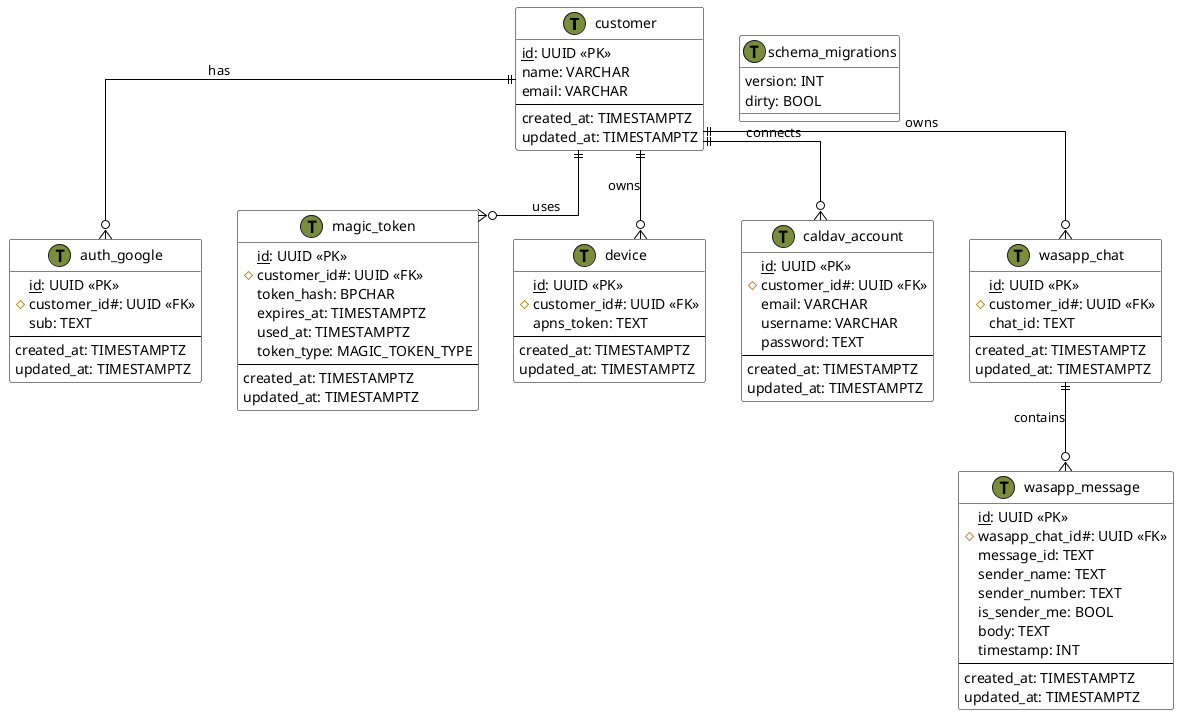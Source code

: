 @startuml Updated Falak ERD

!define table(x) entity x << (T,#7A8D3A) >>
!define primary_key(x) <u>x</u>
!define foreign_key(x) #x#

skinparam linetype ortho
skinparam roundcorner 5
skinparam class {
    BackgroundColor White
    BorderColor Black
    ArrowColor Black
}

table(customer) {
    primary_key(id): UUID <<PK>>
    name: VARCHAR
    email: VARCHAR
    --
    created_at: TIMESTAMPTZ
    updated_at: TIMESTAMPTZ
}

table(auth_google) {
    primary_key(id): UUID <<PK>>
    foreign_key(customer_id): UUID <<FK>>
    sub: TEXT
    --
    created_at: TIMESTAMPTZ
    updated_at: TIMESTAMPTZ
}

table(magic_token) {
    primary_key(id): UUID <<PK>>
    foreign_key(customer_id): UUID <<FK>>
    token_hash: BPCHAR
    expires_at: TIMESTAMPTZ
    used_at: TIMESTAMPTZ
    token_type: MAGIC_TOKEN_TYPE
    --
    created_at: TIMESTAMPTZ
    updated_at: TIMESTAMPTZ
}

table(device) {
    primary_key(id): UUID <<PK>>
    foreign_key(customer_id): UUID <<FK>>
    apns_token: TEXT
    --
    created_at: TIMESTAMPTZ
    updated_at: TIMESTAMPTZ
}

table(caldav_account) {
    primary_key(id): UUID <<PK>>
    foreign_key(customer_id): UUID <<FK>>
    email: VARCHAR
    username: VARCHAR
    password: TEXT
    --
    created_at: TIMESTAMPTZ
    updated_at: TIMESTAMPTZ
}

table(wasapp_chat) {
    primary_key(id): UUID <<PK>>
    foreign_key(customer_id): UUID <<FK>>
    chat_id: TEXT
    --
    created_at: TIMESTAMPTZ
    updated_at: TIMESTAMPTZ
}

table(wasapp_message) {
    primary_key(id): UUID <<PK>>
    foreign_key(wasapp_chat_id): UUID <<FK>>
    message_id: TEXT
    sender_name: TEXT
    sender_number: TEXT
    is_sender_me: BOOL
    body: TEXT
    timestamp: INT
    --
    created_at: TIMESTAMPTZ
    updated_at: TIMESTAMPTZ
}

table(schema_migrations) {
    version: INT
    dirty: BOOL
}

' Relationships
customer ||--o{ auth_google : has
customer ||--o{ magic_token : uses
customer ||--o{ device : owns
customer ||--o{ caldav_account : connects
customer ||--o{ wasapp_chat : owns
wasapp_chat ||--o{ wasapp_message : contains

@enduml
